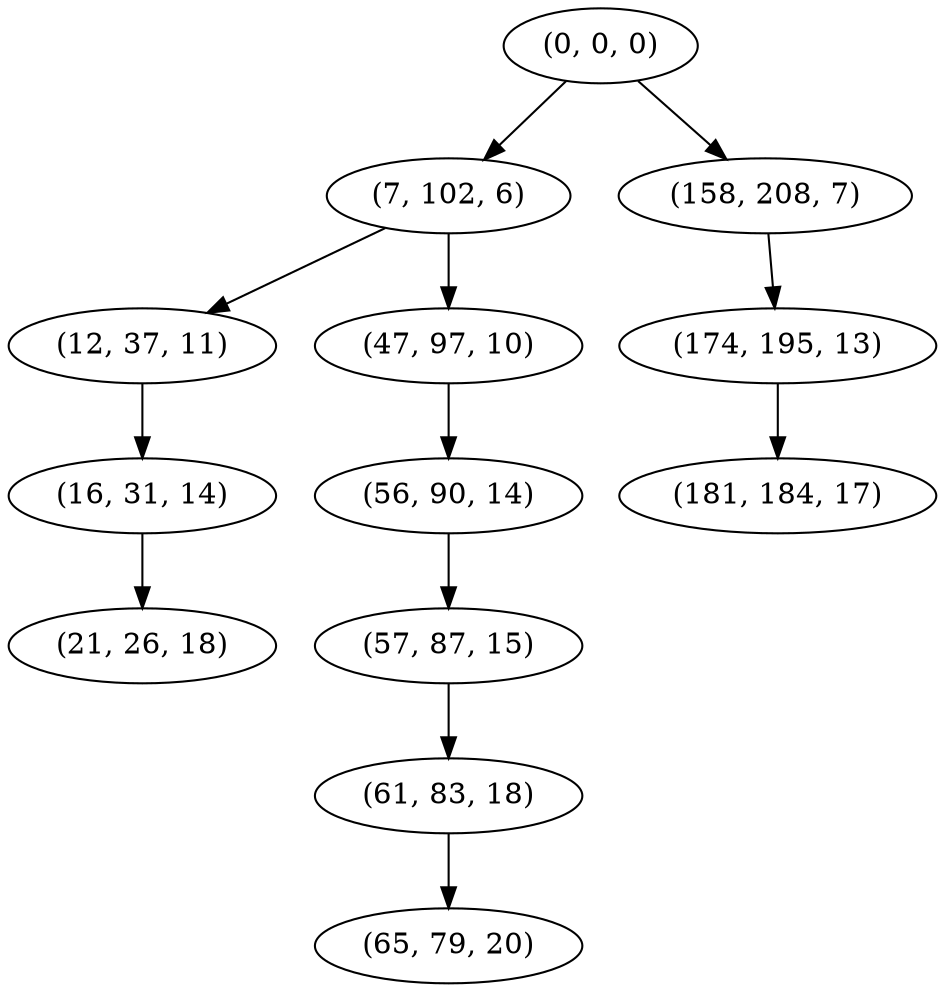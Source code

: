 digraph tree {
    "(0, 0, 0)";
    "(7, 102, 6)";
    "(12, 37, 11)";
    "(16, 31, 14)";
    "(21, 26, 18)";
    "(47, 97, 10)";
    "(56, 90, 14)";
    "(57, 87, 15)";
    "(61, 83, 18)";
    "(65, 79, 20)";
    "(158, 208, 7)";
    "(174, 195, 13)";
    "(181, 184, 17)";
    "(0, 0, 0)" -> "(7, 102, 6)";
    "(0, 0, 0)" -> "(158, 208, 7)";
    "(7, 102, 6)" -> "(12, 37, 11)";
    "(7, 102, 6)" -> "(47, 97, 10)";
    "(12, 37, 11)" -> "(16, 31, 14)";
    "(16, 31, 14)" -> "(21, 26, 18)";
    "(47, 97, 10)" -> "(56, 90, 14)";
    "(56, 90, 14)" -> "(57, 87, 15)";
    "(57, 87, 15)" -> "(61, 83, 18)";
    "(61, 83, 18)" -> "(65, 79, 20)";
    "(158, 208, 7)" -> "(174, 195, 13)";
    "(174, 195, 13)" -> "(181, 184, 17)";
}
